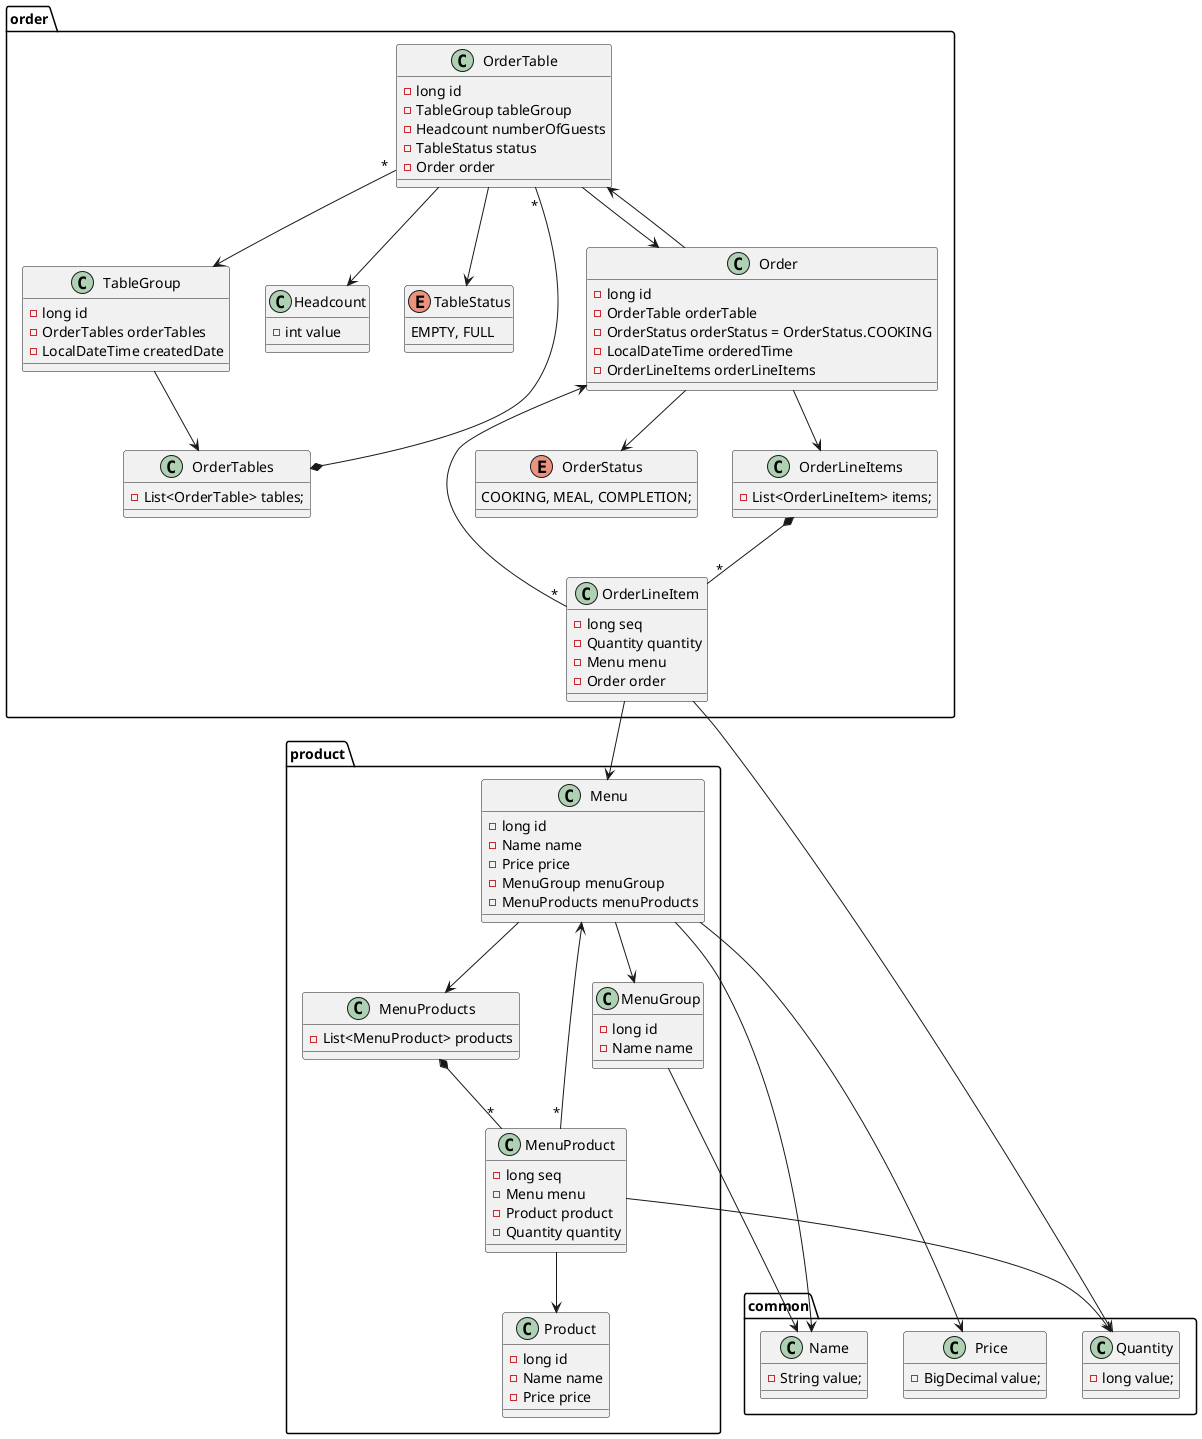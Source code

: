 @startuml



package common {

    class Name {
        - String value;
    }

    class Price {
        - BigDecimal value;
    }

    class Quantity {
        - long value;
    }

}

package product {
    Menu --> Name
    Menu --> Price
    Menu --> MenuGroup
    Menu --> MenuProducts
    MenuGroup --> Name
    MenuProducts *-- "*" MenuProduct
    MenuProduct --> Product
    MenuProduct --> Quantity
    MenuProduct "*" --> Menu

    class Product {
        - long id
        - Name name
        - Price price
    }

    class Menu {
        - long id
        - Name name
        - Price price
        - MenuGroup menuGroup
        - MenuProducts menuProducts
    }

    class MenuGroup {
        - long id
        - Name name
    }

    class MenuProduct {
        - long seq
        - Menu menu
        - Product product
        - Quantity quantity
    }

    class MenuProducts {
        - List<MenuProduct> products
    }
}


package order {

    OrderTable "*" --> TableGroup
    OrderTable --> Headcount
    OrderTable --> TableStatus
    TableGroup --> OrderTables
    OrderTables *-- "*" OrderTable
    Order --> OrderTable
    Order --> OrderStatus
    Order --> OrderLineItems
    OrderLineItems *-- "*" OrderLineItem
    OrderLineItem --> Quantity
    OrderLineItem --> Menu
    OrderLineItem "*" --> Order
    OrderTable --> Order

    class Order {
        - long id
        - OrderTable orderTable
        - OrderStatus orderStatus = OrderStatus.COOKING
        - LocalDateTime orderedTime
        - OrderLineItems orderLineItems
    }

    class OrderLineItem {
        - long seq
        - Quantity quantity
        - Menu menu
        - Order order
    }

    class OrderLineItems {
        - List<OrderLineItem> items;
    }

    enum OrderStatus {
        COOKING, MEAL, COMPLETION;
    }

    class Headcount {
            - int value
        }

    class OrderTable {
        - long id
        - TableGroup tableGroup
        - Headcount numberOfGuests
        - TableStatus status
        - Order order
    }

    class OrderTables {
        - List<OrderTable> tables;
    }

    class TableGroup {
        - long id
        - OrderTables orderTables
        - LocalDateTime createdDate
    }

    enum TableStatus {
        EMPTY, FULL
    }
}


@enduml
